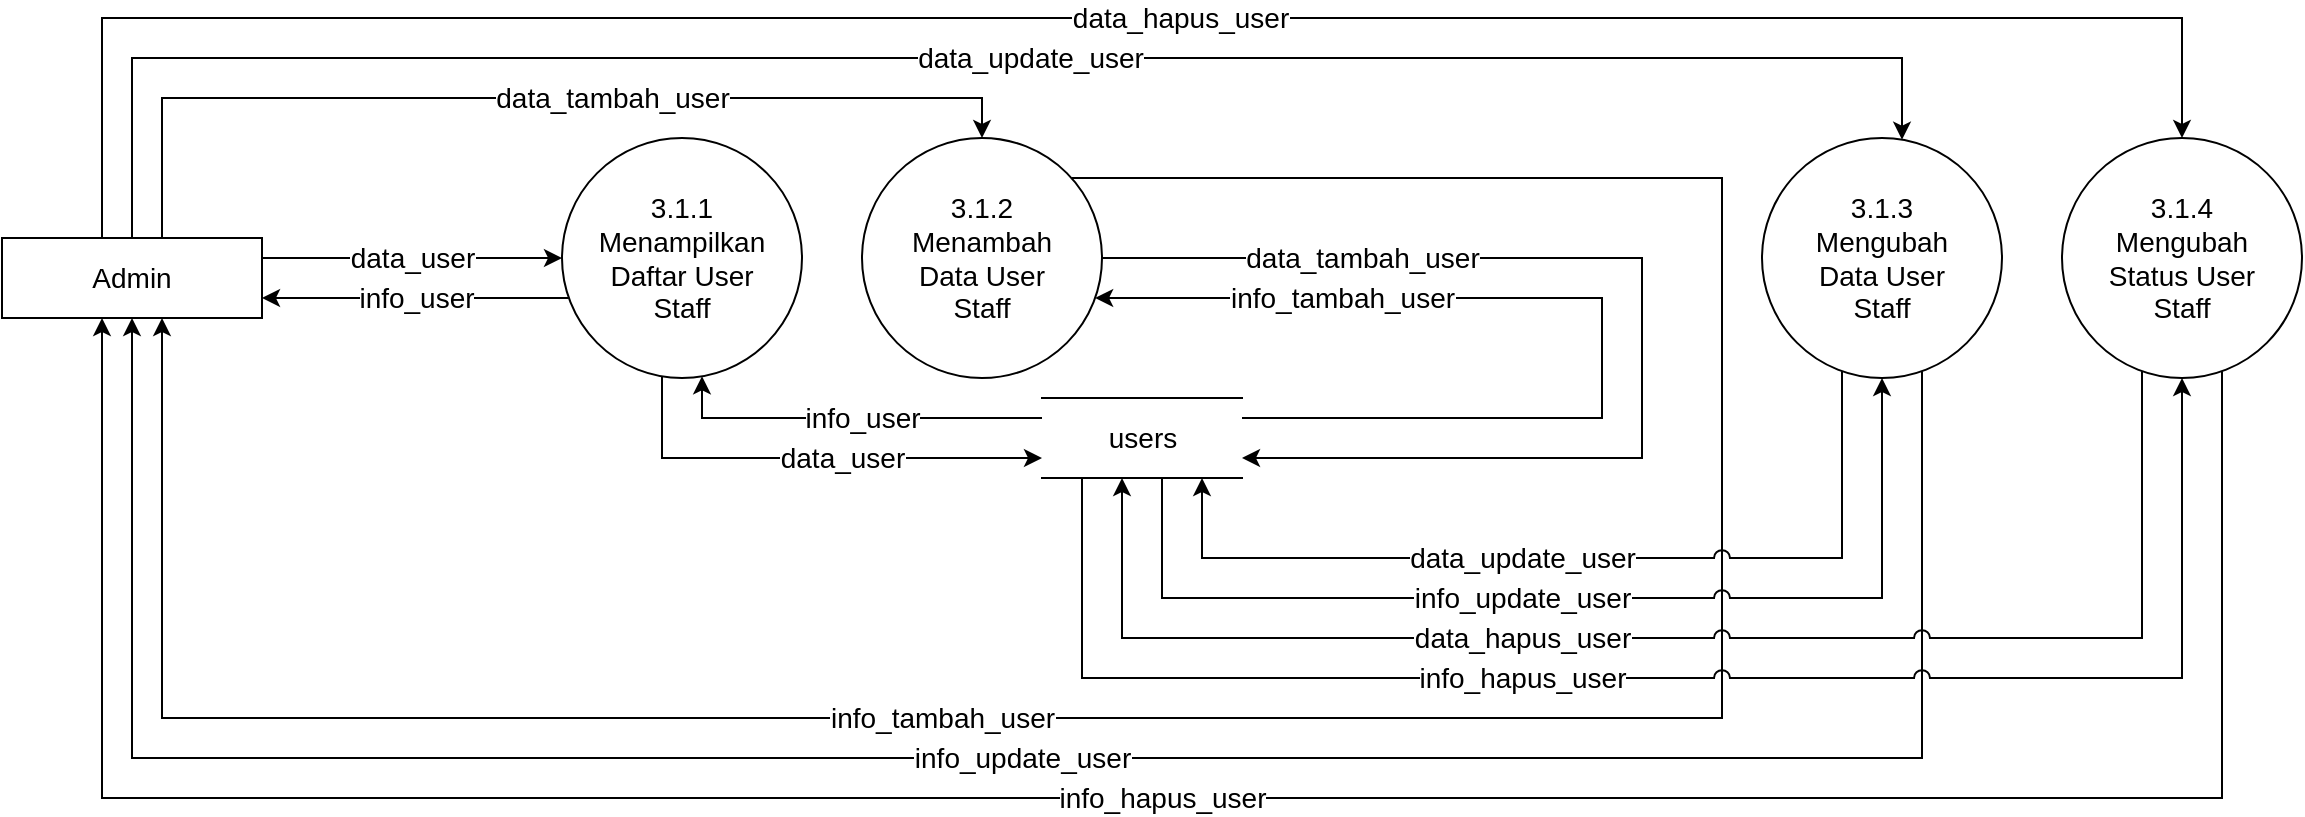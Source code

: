 <mxfile version="14.6.13" type="device"><diagram id="Rc6OxXYoEZi-hfFgIoyE" name="Page-1"><mxGraphModel dx="852" dy="494" grid="1" gridSize="10" guides="1" tooltips="1" connect="1" arrows="1" fold="1" page="1" pageScale="1" pageWidth="850" pageHeight="1100" math="0" shadow="0"><root><mxCell id="0"/><mxCell id="1" parent="0"/><mxCell id="QhTn7aZP73QFiXAm_fX9-3" value="info_tambah_user" style="edgeStyle=orthogonalEdgeStyle;rounded=0;orthogonalLoop=1;jettySize=auto;html=1;jumpStyle=arc;fontSize=14;" parent="1" source="giehG95AdQWtgdjCYtVg-1" target="s38WGr486lUvFhDny16M-2" edge="1"><mxGeometry x="0.251" relative="1" as="geometry"><Array as="points"><mxPoint x="940" y="100"/><mxPoint x="940" y="370"/><mxPoint x="160" y="370"/></Array><mxPoint x="604.721" y="90.0" as="sourcePoint"/><mxPoint x="83" y="121.16" as="targetPoint"/><mxPoint as="offset"/></mxGeometry></mxCell><mxCell id="s38WGr486lUvFhDny16M-7" value="data_update_user" style="edgeStyle=orthogonalEdgeStyle;rounded=0;orthogonalLoop=1;jettySize=auto;html=1;fontSize=14;" parent="1" source="s38WGr486lUvFhDny16M-2" target="s38WGr486lUvFhDny16M-6" edge="1"><mxGeometry x="0.06" relative="1" as="geometry"><mxPoint as="offset"/><Array as="points"><mxPoint x="145" y="40"/><mxPoint x="1030" y="40"/></Array></mxGeometry></mxCell><mxCell id="s38WGr486lUvFhDny16M-1" value="&lt;font style=&quot;font-size: 14px&quot;&gt;3.1.1&lt;br style=&quot;font-size: 14px&quot;&gt;Menampilkan Daftar User&lt;br&gt;Staff&lt;br style=&quot;font-size: 14px&quot;&gt;&lt;/font&gt;" style="ellipse;whiteSpace=wrap;html=1;aspect=fixed;fontSize=14;" parent="1" vertex="1"><mxGeometry x="360" y="80" width="120" height="120" as="geometry"/></mxCell><mxCell id="s38WGr486lUvFhDny16M-4" value="data_user" style="edgeStyle=orthogonalEdgeStyle;rounded=0;orthogonalLoop=1;jettySize=auto;html=1;exitX=1;exitY=0.25;exitDx=0;exitDy=0;fontSize=14;" parent="1" source="s38WGr486lUvFhDny16M-2" edge="1"><mxGeometry relative="1" as="geometry"><mxPoint x="360" y="140" as="targetPoint"/><Array as="points"><mxPoint x="280" y="140"/><mxPoint x="280" y="140"/></Array></mxGeometry></mxCell><mxCell id="s38WGr486lUvFhDny16M-2" value="Admin" style="rounded=0;whiteSpace=wrap;html=1;fontSize=14;" parent="1" vertex="1"><mxGeometry x="80" y="130" width="130" height="40" as="geometry"/></mxCell><mxCell id="s38WGr486lUvFhDny16M-13" value="data_user" style="edgeStyle=orthogonalEdgeStyle;rounded=0;orthogonalLoop=1;jettySize=auto;html=1;fontSize=14;" parent="1" source="s38WGr486lUvFhDny16M-1" target="s38WGr486lUvFhDny16M-12" edge="1"><mxGeometry x="0.134" relative="1" as="geometry"><Array as="points"><mxPoint x="410" y="240"/></Array><mxPoint as="offset"/></mxGeometry></mxCell><mxCell id="giehG95AdQWtgdjCYtVg-17" value="info_update_user" style="edgeStyle=orthogonalEdgeStyle;rounded=0;orthogonalLoop=1;jettySize=auto;html=1;fontSize=14;" parent="1" source="s38WGr486lUvFhDny16M-6" target="s38WGr486lUvFhDny16M-2" edge="1"><mxGeometry x="-0.017" relative="1" as="geometry"><Array as="points"><mxPoint x="1040" y="390"/><mxPoint x="145" y="390"/></Array><mxPoint as="offset"/></mxGeometry></mxCell><mxCell id="s38WGr486lUvFhDny16M-6" value="&lt;font style=&quot;font-size: 14px&quot;&gt;3.1.3&lt;br style=&quot;font-size: 14px&quot;&gt;Mengubah &lt;br&gt;Data User&lt;br&gt;Staff&lt;br style=&quot;font-size: 14px&quot;&gt;&lt;/font&gt;" style="ellipse;whiteSpace=wrap;html=1;aspect=fixed;fontSize=14;" parent="1" vertex="1"><mxGeometry x="960" y="80" width="120" height="120" as="geometry"/></mxCell><mxCell id="w3oePjnz5msJqxtDDQAo-1" value="info_user" style="edgeStyle=orthogonalEdgeStyle;rounded=0;orthogonalLoop=1;jettySize=auto;html=1;fontSize=14;" parent="1" source="s38WGr486lUvFhDny16M-12" target="s38WGr486lUvFhDny16M-1" edge="1"><mxGeometry x="-0.057" relative="1" as="geometry"><Array as="points"><mxPoint x="430" y="220"/></Array><mxPoint as="offset"/></mxGeometry></mxCell><mxCell id="s38WGr486lUvFhDny16M-12" value="users" style="html=1;dashed=0;whitespace=wrap;shape=partialRectangle;right=0;left=0;fontSize=14;" parent="1" vertex="1"><mxGeometry x="600" y="210" width="100" height="40" as="geometry"/></mxCell><mxCell id="giehG95AdQWtgdjCYtVg-3" value="data_tambah_user" style="edgeStyle=orthogonalEdgeStyle;rounded=0;orthogonalLoop=1;jettySize=auto;html=1;jumpStyle=arc;fontSize=14;" parent="1" source="giehG95AdQWtgdjCYtVg-1" target="s38WGr486lUvFhDny16M-12" edge="1"><mxGeometry x="-0.544" relative="1" as="geometry"><Array as="points"><mxPoint x="900" y="140"/><mxPoint x="900" y="240"/></Array><mxPoint as="offset"/></mxGeometry></mxCell><mxCell id="giehG95AdQWtgdjCYtVg-4" value="info_tambah_user" style="edgeStyle=orthogonalEdgeStyle;rounded=0;orthogonalLoop=1;jettySize=auto;html=1;jumpStyle=arc;fontSize=14;" parent="1" source="s38WGr486lUvFhDny16M-12" target="giehG95AdQWtgdjCYtVg-1" edge="1"><mxGeometry x="0.5" relative="1" as="geometry"><Array as="points"><mxPoint x="880" y="220"/><mxPoint x="880" y="160"/></Array><mxPoint as="offset"/></mxGeometry></mxCell><mxCell id="giehG95AdQWtgdjCYtVg-1" value="&lt;font style=&quot;font-size: 14px&quot;&gt;3.1.2&lt;br style=&quot;font-size: 14px&quot;&gt;Menambah &lt;br&gt;Data User&lt;br&gt;Staff&lt;br style=&quot;font-size: 14px&quot;&gt;&lt;/font&gt;" style="ellipse;whiteSpace=wrap;html=1;aspect=fixed;fontSize=14;" parent="1" vertex="1"><mxGeometry x="510" y="80" width="120" height="120" as="geometry"/></mxCell><mxCell id="giehG95AdQWtgdjCYtVg-2" value="data_tambah_user" style="edgeStyle=orthogonalEdgeStyle;rounded=0;orthogonalLoop=1;jettySize=auto;html=1;entryX=0.5;entryY=0;entryDx=0;entryDy=0;fontSize=14;" parent="1" source="s38WGr486lUvFhDny16M-2" target="giehG95AdQWtgdjCYtVg-1" edge="1"><mxGeometry x="0.174" relative="1" as="geometry"><mxPoint x="1" as="offset"/><mxPoint x="430" y="90" as="sourcePoint"/><mxPoint x="850" y="90" as="targetPoint"/><Array as="points"><mxPoint x="160" y="60"/><mxPoint x="570" y="60"/></Array></mxGeometry></mxCell><mxCell id="yD-jiG_hthiT5Hs9iXei-2" value="info_user" style="edgeStyle=orthogonalEdgeStyle;rounded=0;orthogonalLoop=1;jettySize=auto;html=1;fontSize=14;" parent="1" source="s38WGr486lUvFhDny16M-1" target="s38WGr486lUvFhDny16M-2" edge="1"><mxGeometry relative="1" as="geometry"><mxPoint x="220" y="150" as="targetPoint"/><Array as="points"><mxPoint x="320" y="160"/><mxPoint x="320" y="160"/></Array><mxPoint x="370" y="150" as="sourcePoint"/></mxGeometry></mxCell><mxCell id="dSJWVwgLFyOE2dz77sbq-1" value="&lt;font style=&quot;font-size: 14px&quot;&gt;3.1.4&lt;br style=&quot;font-size: 14px&quot;&gt;Mengubah &lt;br&gt;Status User&lt;br&gt;Staff&lt;br style=&quot;font-size: 14px&quot;&gt;&lt;/font&gt;" style="ellipse;whiteSpace=wrap;html=1;aspect=fixed;fontSize=14;" parent="1" vertex="1"><mxGeometry x="1110" y="80" width="120" height="120" as="geometry"/></mxCell><mxCell id="dSJWVwgLFyOE2dz77sbq-2" value="data_hapus_user" style="edgeStyle=orthogonalEdgeStyle;rounded=0;orthogonalLoop=1;jettySize=auto;html=1;fontSize=14;" parent="1" source="s38WGr486lUvFhDny16M-2" target="dSJWVwgLFyOE2dz77sbq-1" edge="1"><mxGeometry x="0.072" relative="1" as="geometry"><mxPoint as="offset"/><Array as="points"><mxPoint x="130" y="20"/><mxPoint x="1170" y="20"/></Array><mxPoint x="120" y="130" as="sourcePoint"/><mxPoint x="1000" y="80" as="targetPoint"/></mxGeometry></mxCell><mxCell id="dSJWVwgLFyOE2dz77sbq-6" value="info_hapus_user" style="edgeStyle=orthogonalEdgeStyle;rounded=0;orthogonalLoop=1;jettySize=auto;html=1;fontSize=14;" parent="1" source="dSJWVwgLFyOE2dz77sbq-1" target="s38WGr486lUvFhDny16M-2" edge="1"><mxGeometry x="-0.018" relative="1" as="geometry"><Array as="points"><mxPoint x="1190" y="410"/><mxPoint x="130" y="410"/></Array><mxPoint as="offset"/><mxPoint x="1060" y="201.962" as="sourcePoint"/><mxPoint x="90" y="150" as="targetPoint"/></mxGeometry></mxCell><mxCell id="w3oePjnz5msJqxtDDQAo-3" value="data_update_user" style="edgeStyle=orthogonalEdgeStyle;rounded=0;orthogonalLoop=1;jettySize=auto;html=1;fontSize=14;jumpStyle=arc;jumpSize=8;" parent="1" source="s38WGr486lUvFhDny16M-6" target="s38WGr486lUvFhDny16M-12" edge="1"><mxGeometry x="0.118" relative="1" as="geometry"><Array as="points"><mxPoint x="1000" y="290"/><mxPoint x="680" y="290"/></Array><mxPoint as="offset"/></mxGeometry></mxCell><mxCell id="w3oePjnz5msJqxtDDQAo-2" value="info_update_user" style="edgeStyle=orthogonalEdgeStyle;rounded=0;orthogonalLoop=1;jettySize=auto;html=1;fontSize=14;jumpStyle=arc;jumpSize=8;" parent="1" source="s38WGr486lUvFhDny16M-12" target="s38WGr486lUvFhDny16M-6" edge="1"><mxGeometry x="-0.094" relative="1" as="geometry"><Array as="points"><mxPoint x="660" y="310"/><mxPoint x="1020" y="310"/></Array><mxPoint as="offset"/></mxGeometry></mxCell><mxCell id="bIMRV6YEdPiE6oyeD6en-1" value="data_hapus_user" style="edgeStyle=orthogonalEdgeStyle;rounded=0;orthogonalLoop=1;jettySize=auto;html=1;fontSize=14;jumpStyle=arc;jumpSize=8;" parent="1" source="dSJWVwgLFyOE2dz77sbq-1" target="s38WGr486lUvFhDny16M-12" edge="1"><mxGeometry x="0.226" relative="1" as="geometry"><Array as="points"><mxPoint x="1150" y="330"/><mxPoint x="640" y="330"/></Array><mxPoint as="offset"/><mxPoint x="1160.0" y="189.999" as="sourcePoint"/><mxPoint x="860" y="283.43" as="targetPoint"/></mxGeometry></mxCell><mxCell id="bIMRV6YEdPiE6oyeD6en-2" value="info_hapus_user" style="edgeStyle=orthogonalEdgeStyle;rounded=0;orthogonalLoop=1;jettySize=auto;html=1;fontSize=14;jumpStyle=arc;jumpSize=8;" parent="1" source="s38WGr486lUvFhDny16M-12" target="dSJWVwgLFyOE2dz77sbq-1" edge="1"><mxGeometry x="-0.2" relative="1" as="geometry"><Array as="points"><mxPoint x="620" y="350"/><mxPoint x="1170" y="350"/></Array><mxPoint as="offset"/><mxPoint x="860" y="303.43" as="sourcePoint"/><mxPoint x="1180.0" y="193.43" as="targetPoint"/></mxGeometry></mxCell></root></mxGraphModel></diagram></mxfile>
